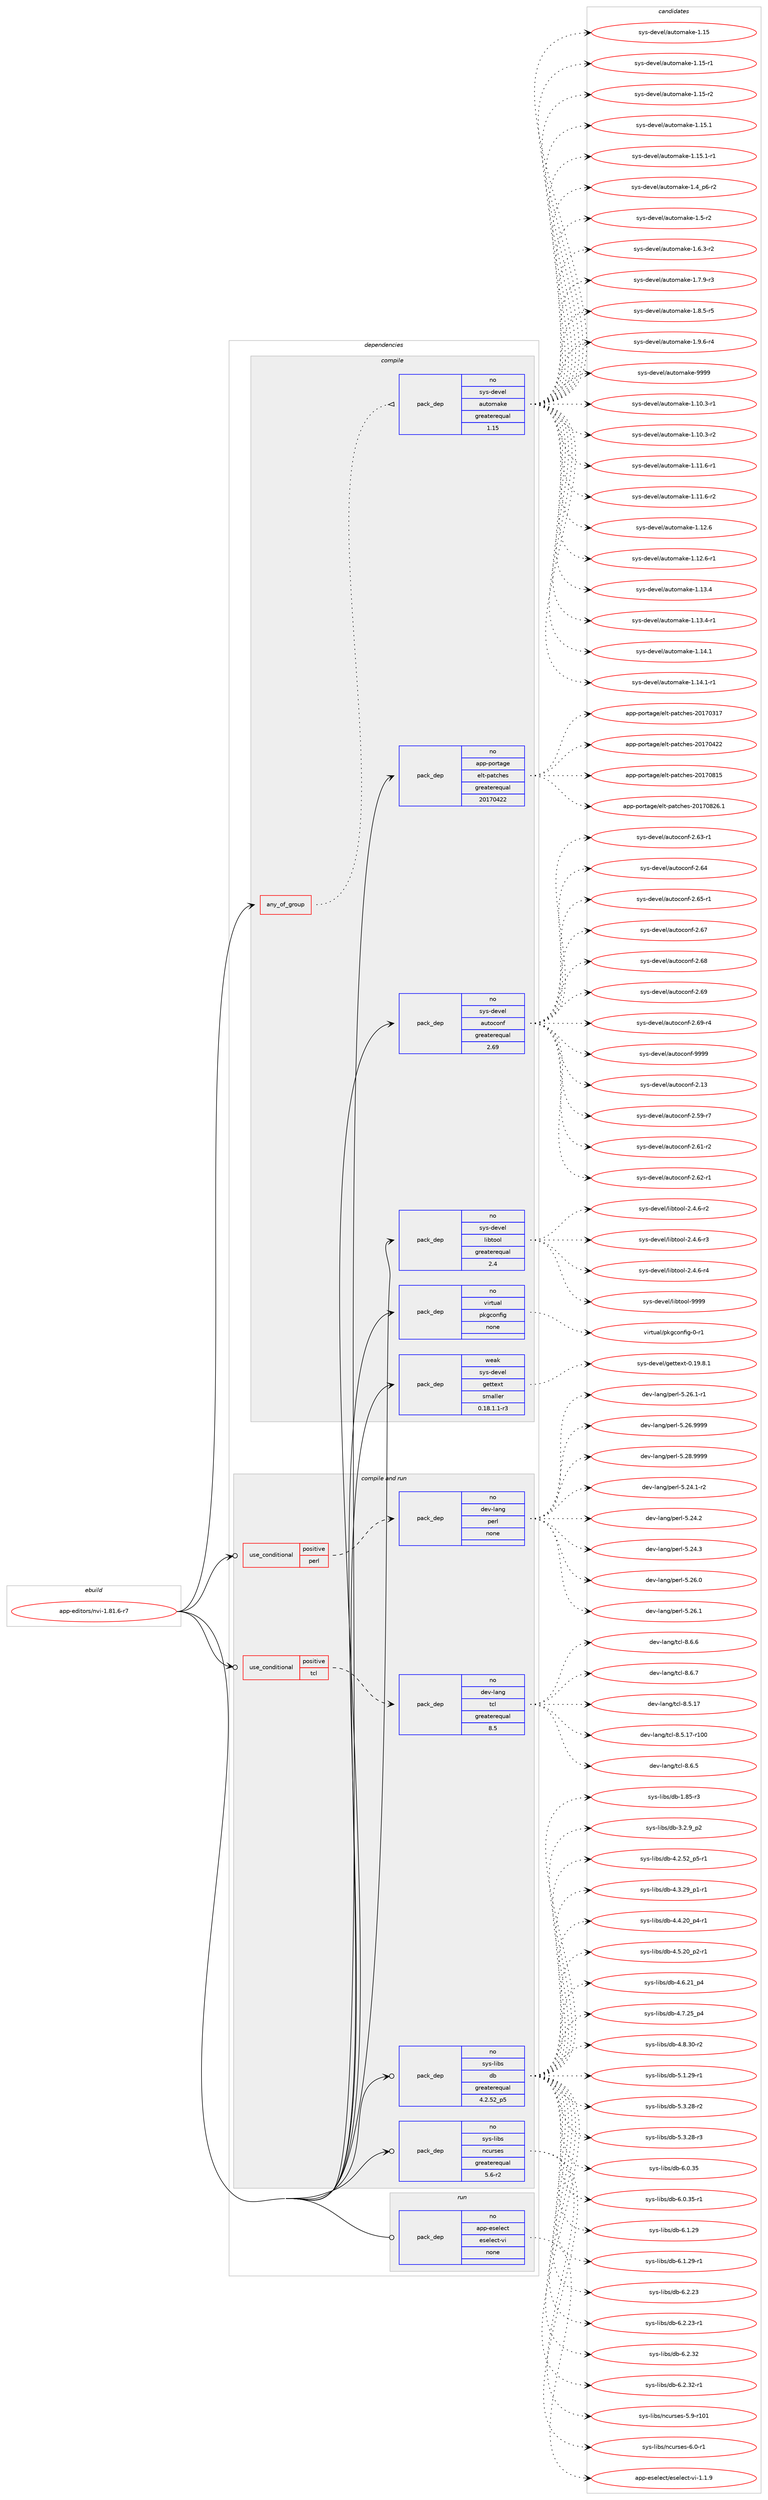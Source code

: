 digraph prolog {

# *************
# Graph options
# *************

newrank=true;
concentrate=true;
compound=true;
graph [rankdir=LR,fontname=Helvetica,fontsize=10,ranksep=1.5];#, ranksep=2.5, nodesep=0.2];
edge  [arrowhead=vee];
node  [fontname=Helvetica,fontsize=10];

# **********
# The ebuild
# **********

subgraph cluster_leftcol {
color=gray;
rank=same;
label=<<i>ebuild</i>>;
id [label="app-editors/nvi-1.81.6-r7", color=red, width=4, href="../app-editors/nvi-1.81.6-r7.svg"];
}

# ****************
# The dependencies
# ****************

subgraph cluster_midcol {
color=gray;
label=<<i>dependencies</i>>;
subgraph cluster_compile {
fillcolor="#eeeeee";
style=filled;
label=<<i>compile</i>>;
subgraph any377 {
dependency18299 [label=<<TABLE BORDER="0" CELLBORDER="1" CELLSPACING="0" CELLPADDING="4"><TR><TD CELLPADDING="10">any_of_group</TD></TR></TABLE>>, shape=none, color=red];subgraph pack13335 {
dependency18300 [label=<<TABLE BORDER="0" CELLBORDER="1" CELLSPACING="0" CELLPADDING="4" WIDTH="220"><TR><TD ROWSPAN="6" CELLPADDING="30">pack_dep</TD></TR><TR><TD WIDTH="110">no</TD></TR><TR><TD>sys-devel</TD></TR><TR><TD>automake</TD></TR><TR><TD>greaterequal</TD></TR><TR><TD>1.15</TD></TR></TABLE>>, shape=none, color=blue];
}
dependency18299:e -> dependency18300:w [weight=20,style="dotted",arrowhead="oinv"];
}
id:e -> dependency18299:w [weight=20,style="solid",arrowhead="vee"];
subgraph pack13336 {
dependency18301 [label=<<TABLE BORDER="0" CELLBORDER="1" CELLSPACING="0" CELLPADDING="4" WIDTH="220"><TR><TD ROWSPAN="6" CELLPADDING="30">pack_dep</TD></TR><TR><TD WIDTH="110">no</TD></TR><TR><TD>app-portage</TD></TR><TR><TD>elt-patches</TD></TR><TR><TD>greaterequal</TD></TR><TR><TD>20170422</TD></TR></TABLE>>, shape=none, color=blue];
}
id:e -> dependency18301:w [weight=20,style="solid",arrowhead="vee"];
subgraph pack13337 {
dependency18302 [label=<<TABLE BORDER="0" CELLBORDER="1" CELLSPACING="0" CELLPADDING="4" WIDTH="220"><TR><TD ROWSPAN="6" CELLPADDING="30">pack_dep</TD></TR><TR><TD WIDTH="110">no</TD></TR><TR><TD>sys-devel</TD></TR><TR><TD>autoconf</TD></TR><TR><TD>greaterequal</TD></TR><TR><TD>2.69</TD></TR></TABLE>>, shape=none, color=blue];
}
id:e -> dependency18302:w [weight=20,style="solid",arrowhead="vee"];
subgraph pack13338 {
dependency18303 [label=<<TABLE BORDER="0" CELLBORDER="1" CELLSPACING="0" CELLPADDING="4" WIDTH="220"><TR><TD ROWSPAN="6" CELLPADDING="30">pack_dep</TD></TR><TR><TD WIDTH="110">no</TD></TR><TR><TD>sys-devel</TD></TR><TR><TD>libtool</TD></TR><TR><TD>greaterequal</TD></TR><TR><TD>2.4</TD></TR></TABLE>>, shape=none, color=blue];
}
id:e -> dependency18303:w [weight=20,style="solid",arrowhead="vee"];
subgraph pack13339 {
dependency18304 [label=<<TABLE BORDER="0" CELLBORDER="1" CELLSPACING="0" CELLPADDING="4" WIDTH="220"><TR><TD ROWSPAN="6" CELLPADDING="30">pack_dep</TD></TR><TR><TD WIDTH="110">no</TD></TR><TR><TD>virtual</TD></TR><TR><TD>pkgconfig</TD></TR><TR><TD>none</TD></TR><TR><TD></TD></TR></TABLE>>, shape=none, color=blue];
}
id:e -> dependency18304:w [weight=20,style="solid",arrowhead="vee"];
subgraph pack13340 {
dependency18305 [label=<<TABLE BORDER="0" CELLBORDER="1" CELLSPACING="0" CELLPADDING="4" WIDTH="220"><TR><TD ROWSPAN="6" CELLPADDING="30">pack_dep</TD></TR><TR><TD WIDTH="110">weak</TD></TR><TR><TD>sys-devel</TD></TR><TR><TD>gettext</TD></TR><TR><TD>smaller</TD></TR><TR><TD>0.18.1.1-r3</TD></TR></TABLE>>, shape=none, color=blue];
}
id:e -> dependency18305:w [weight=20,style="solid",arrowhead="vee"];
}
subgraph cluster_compileandrun {
fillcolor="#eeeeee";
style=filled;
label=<<i>compile and run</i>>;
subgraph cond4583 {
dependency18306 [label=<<TABLE BORDER="0" CELLBORDER="1" CELLSPACING="0" CELLPADDING="4"><TR><TD ROWSPAN="3" CELLPADDING="10">use_conditional</TD></TR><TR><TD>positive</TD></TR><TR><TD>perl</TD></TR></TABLE>>, shape=none, color=red];
subgraph pack13341 {
dependency18307 [label=<<TABLE BORDER="0" CELLBORDER="1" CELLSPACING="0" CELLPADDING="4" WIDTH="220"><TR><TD ROWSPAN="6" CELLPADDING="30">pack_dep</TD></TR><TR><TD WIDTH="110">no</TD></TR><TR><TD>dev-lang</TD></TR><TR><TD>perl</TD></TR><TR><TD>none</TD></TR><TR><TD></TD></TR></TABLE>>, shape=none, color=blue];
}
dependency18306:e -> dependency18307:w [weight=20,style="dashed",arrowhead="vee"];
}
id:e -> dependency18306:w [weight=20,style="solid",arrowhead="odotvee"];
subgraph cond4584 {
dependency18308 [label=<<TABLE BORDER="0" CELLBORDER="1" CELLSPACING="0" CELLPADDING="4"><TR><TD ROWSPAN="3" CELLPADDING="10">use_conditional</TD></TR><TR><TD>positive</TD></TR><TR><TD>tcl</TD></TR></TABLE>>, shape=none, color=red];
subgraph pack13342 {
dependency18309 [label=<<TABLE BORDER="0" CELLBORDER="1" CELLSPACING="0" CELLPADDING="4" WIDTH="220"><TR><TD ROWSPAN="6" CELLPADDING="30">pack_dep</TD></TR><TR><TD WIDTH="110">no</TD></TR><TR><TD>dev-lang</TD></TR><TR><TD>tcl</TD></TR><TR><TD>greaterequal</TD></TR><TR><TD>8.5</TD></TR></TABLE>>, shape=none, color=blue];
}
dependency18308:e -> dependency18309:w [weight=20,style="dashed",arrowhead="vee"];
}
id:e -> dependency18308:w [weight=20,style="solid",arrowhead="odotvee"];
subgraph pack13343 {
dependency18310 [label=<<TABLE BORDER="0" CELLBORDER="1" CELLSPACING="0" CELLPADDING="4" WIDTH="220"><TR><TD ROWSPAN="6" CELLPADDING="30">pack_dep</TD></TR><TR><TD WIDTH="110">no</TD></TR><TR><TD>sys-libs</TD></TR><TR><TD>db</TD></TR><TR><TD>greaterequal</TD></TR><TR><TD>4.2.52_p5</TD></TR></TABLE>>, shape=none, color=blue];
}
id:e -> dependency18310:w [weight=20,style="solid",arrowhead="odotvee"];
subgraph pack13344 {
dependency18311 [label=<<TABLE BORDER="0" CELLBORDER="1" CELLSPACING="0" CELLPADDING="4" WIDTH="220"><TR><TD ROWSPAN="6" CELLPADDING="30">pack_dep</TD></TR><TR><TD WIDTH="110">no</TD></TR><TR><TD>sys-libs</TD></TR><TR><TD>ncurses</TD></TR><TR><TD>greaterequal</TD></TR><TR><TD>5.6-r2</TD></TR></TABLE>>, shape=none, color=blue];
}
id:e -> dependency18311:w [weight=20,style="solid",arrowhead="odotvee"];
}
subgraph cluster_run {
fillcolor="#eeeeee";
style=filled;
label=<<i>run</i>>;
subgraph pack13345 {
dependency18312 [label=<<TABLE BORDER="0" CELLBORDER="1" CELLSPACING="0" CELLPADDING="4" WIDTH="220"><TR><TD ROWSPAN="6" CELLPADDING="30">pack_dep</TD></TR><TR><TD WIDTH="110">no</TD></TR><TR><TD>app-eselect</TD></TR><TR><TD>eselect-vi</TD></TR><TR><TD>none</TD></TR><TR><TD></TD></TR></TABLE>>, shape=none, color=blue];
}
id:e -> dependency18312:w [weight=20,style="solid",arrowhead="odot"];
}
}

# **************
# The candidates
# **************

subgraph cluster_choices {
rank=same;
color=gray;
label=<<i>candidates</i>>;

subgraph choice13335 {
color=black;
nodesep=1;
choice11512111545100101118101108479711711611110997107101454946494846514511449 [label="sys-devel/automake-1.10.3-r1", color=red, width=4,href="../sys-devel/automake-1.10.3-r1.svg"];
choice11512111545100101118101108479711711611110997107101454946494846514511450 [label="sys-devel/automake-1.10.3-r2", color=red, width=4,href="../sys-devel/automake-1.10.3-r2.svg"];
choice11512111545100101118101108479711711611110997107101454946494946544511449 [label="sys-devel/automake-1.11.6-r1", color=red, width=4,href="../sys-devel/automake-1.11.6-r1.svg"];
choice11512111545100101118101108479711711611110997107101454946494946544511450 [label="sys-devel/automake-1.11.6-r2", color=red, width=4,href="../sys-devel/automake-1.11.6-r2.svg"];
choice1151211154510010111810110847971171161111099710710145494649504654 [label="sys-devel/automake-1.12.6", color=red, width=4,href="../sys-devel/automake-1.12.6.svg"];
choice11512111545100101118101108479711711611110997107101454946495046544511449 [label="sys-devel/automake-1.12.6-r1", color=red, width=4,href="../sys-devel/automake-1.12.6-r1.svg"];
choice1151211154510010111810110847971171161111099710710145494649514652 [label="sys-devel/automake-1.13.4", color=red, width=4,href="../sys-devel/automake-1.13.4.svg"];
choice11512111545100101118101108479711711611110997107101454946495146524511449 [label="sys-devel/automake-1.13.4-r1", color=red, width=4,href="../sys-devel/automake-1.13.4-r1.svg"];
choice1151211154510010111810110847971171161111099710710145494649524649 [label="sys-devel/automake-1.14.1", color=red, width=4,href="../sys-devel/automake-1.14.1.svg"];
choice11512111545100101118101108479711711611110997107101454946495246494511449 [label="sys-devel/automake-1.14.1-r1", color=red, width=4,href="../sys-devel/automake-1.14.1-r1.svg"];
choice115121115451001011181011084797117116111109971071014549464953 [label="sys-devel/automake-1.15", color=red, width=4,href="../sys-devel/automake-1.15.svg"];
choice1151211154510010111810110847971171161111099710710145494649534511449 [label="sys-devel/automake-1.15-r1", color=red, width=4,href="../sys-devel/automake-1.15-r1.svg"];
choice1151211154510010111810110847971171161111099710710145494649534511450 [label="sys-devel/automake-1.15-r2", color=red, width=4,href="../sys-devel/automake-1.15-r2.svg"];
choice1151211154510010111810110847971171161111099710710145494649534649 [label="sys-devel/automake-1.15.1", color=red, width=4,href="../sys-devel/automake-1.15.1.svg"];
choice11512111545100101118101108479711711611110997107101454946495346494511449 [label="sys-devel/automake-1.15.1-r1", color=red, width=4,href="../sys-devel/automake-1.15.1-r1.svg"];
choice115121115451001011181011084797117116111109971071014549465295112544511450 [label="sys-devel/automake-1.4_p6-r2", color=red, width=4,href="../sys-devel/automake-1.4_p6-r2.svg"];
choice11512111545100101118101108479711711611110997107101454946534511450 [label="sys-devel/automake-1.5-r2", color=red, width=4,href="../sys-devel/automake-1.5-r2.svg"];
choice115121115451001011181011084797117116111109971071014549465446514511450 [label="sys-devel/automake-1.6.3-r2", color=red, width=4,href="../sys-devel/automake-1.6.3-r2.svg"];
choice115121115451001011181011084797117116111109971071014549465546574511451 [label="sys-devel/automake-1.7.9-r3", color=red, width=4,href="../sys-devel/automake-1.7.9-r3.svg"];
choice115121115451001011181011084797117116111109971071014549465646534511453 [label="sys-devel/automake-1.8.5-r5", color=red, width=4,href="../sys-devel/automake-1.8.5-r5.svg"];
choice115121115451001011181011084797117116111109971071014549465746544511452 [label="sys-devel/automake-1.9.6-r4", color=red, width=4,href="../sys-devel/automake-1.9.6-r4.svg"];
choice115121115451001011181011084797117116111109971071014557575757 [label="sys-devel/automake-9999", color=red, width=4,href="../sys-devel/automake-9999.svg"];
dependency18300:e -> choice11512111545100101118101108479711711611110997107101454946494846514511449:w [style=dotted,weight="100"];
dependency18300:e -> choice11512111545100101118101108479711711611110997107101454946494846514511450:w [style=dotted,weight="100"];
dependency18300:e -> choice11512111545100101118101108479711711611110997107101454946494946544511449:w [style=dotted,weight="100"];
dependency18300:e -> choice11512111545100101118101108479711711611110997107101454946494946544511450:w [style=dotted,weight="100"];
dependency18300:e -> choice1151211154510010111810110847971171161111099710710145494649504654:w [style=dotted,weight="100"];
dependency18300:e -> choice11512111545100101118101108479711711611110997107101454946495046544511449:w [style=dotted,weight="100"];
dependency18300:e -> choice1151211154510010111810110847971171161111099710710145494649514652:w [style=dotted,weight="100"];
dependency18300:e -> choice11512111545100101118101108479711711611110997107101454946495146524511449:w [style=dotted,weight="100"];
dependency18300:e -> choice1151211154510010111810110847971171161111099710710145494649524649:w [style=dotted,weight="100"];
dependency18300:e -> choice11512111545100101118101108479711711611110997107101454946495246494511449:w [style=dotted,weight="100"];
dependency18300:e -> choice115121115451001011181011084797117116111109971071014549464953:w [style=dotted,weight="100"];
dependency18300:e -> choice1151211154510010111810110847971171161111099710710145494649534511449:w [style=dotted,weight="100"];
dependency18300:e -> choice1151211154510010111810110847971171161111099710710145494649534511450:w [style=dotted,weight="100"];
dependency18300:e -> choice1151211154510010111810110847971171161111099710710145494649534649:w [style=dotted,weight="100"];
dependency18300:e -> choice11512111545100101118101108479711711611110997107101454946495346494511449:w [style=dotted,weight="100"];
dependency18300:e -> choice115121115451001011181011084797117116111109971071014549465295112544511450:w [style=dotted,weight="100"];
dependency18300:e -> choice11512111545100101118101108479711711611110997107101454946534511450:w [style=dotted,weight="100"];
dependency18300:e -> choice115121115451001011181011084797117116111109971071014549465446514511450:w [style=dotted,weight="100"];
dependency18300:e -> choice115121115451001011181011084797117116111109971071014549465546574511451:w [style=dotted,weight="100"];
dependency18300:e -> choice115121115451001011181011084797117116111109971071014549465646534511453:w [style=dotted,weight="100"];
dependency18300:e -> choice115121115451001011181011084797117116111109971071014549465746544511452:w [style=dotted,weight="100"];
dependency18300:e -> choice115121115451001011181011084797117116111109971071014557575757:w [style=dotted,weight="100"];
}
subgraph choice13336 {
color=black;
nodesep=1;
choice97112112451121111141169710310147101108116451129711699104101115455048495548514955 [label="app-portage/elt-patches-20170317", color=red, width=4,href="../app-portage/elt-patches-20170317.svg"];
choice97112112451121111141169710310147101108116451129711699104101115455048495548525050 [label="app-portage/elt-patches-20170422", color=red, width=4,href="../app-portage/elt-patches-20170422.svg"];
choice97112112451121111141169710310147101108116451129711699104101115455048495548564953 [label="app-portage/elt-patches-20170815", color=red, width=4,href="../app-portage/elt-patches-20170815.svg"];
choice971121124511211111411697103101471011081164511297116991041011154550484955485650544649 [label="app-portage/elt-patches-20170826.1", color=red, width=4,href="../app-portage/elt-patches-20170826.1.svg"];
dependency18301:e -> choice97112112451121111141169710310147101108116451129711699104101115455048495548514955:w [style=dotted,weight="100"];
dependency18301:e -> choice97112112451121111141169710310147101108116451129711699104101115455048495548525050:w [style=dotted,weight="100"];
dependency18301:e -> choice97112112451121111141169710310147101108116451129711699104101115455048495548564953:w [style=dotted,weight="100"];
dependency18301:e -> choice971121124511211111411697103101471011081164511297116991041011154550484955485650544649:w [style=dotted,weight="100"];
}
subgraph choice13337 {
color=black;
nodesep=1;
choice115121115451001011181011084797117116111991111101024550464951 [label="sys-devel/autoconf-2.13", color=red, width=4,href="../sys-devel/autoconf-2.13.svg"];
choice1151211154510010111810110847971171161119911111010245504653574511455 [label="sys-devel/autoconf-2.59-r7", color=red, width=4,href="../sys-devel/autoconf-2.59-r7.svg"];
choice1151211154510010111810110847971171161119911111010245504654494511450 [label="sys-devel/autoconf-2.61-r2", color=red, width=4,href="../sys-devel/autoconf-2.61-r2.svg"];
choice1151211154510010111810110847971171161119911111010245504654504511449 [label="sys-devel/autoconf-2.62-r1", color=red, width=4,href="../sys-devel/autoconf-2.62-r1.svg"];
choice1151211154510010111810110847971171161119911111010245504654514511449 [label="sys-devel/autoconf-2.63-r1", color=red, width=4,href="../sys-devel/autoconf-2.63-r1.svg"];
choice115121115451001011181011084797117116111991111101024550465452 [label="sys-devel/autoconf-2.64", color=red, width=4,href="../sys-devel/autoconf-2.64.svg"];
choice1151211154510010111810110847971171161119911111010245504654534511449 [label="sys-devel/autoconf-2.65-r1", color=red, width=4,href="../sys-devel/autoconf-2.65-r1.svg"];
choice115121115451001011181011084797117116111991111101024550465455 [label="sys-devel/autoconf-2.67", color=red, width=4,href="../sys-devel/autoconf-2.67.svg"];
choice115121115451001011181011084797117116111991111101024550465456 [label="sys-devel/autoconf-2.68", color=red, width=4,href="../sys-devel/autoconf-2.68.svg"];
choice115121115451001011181011084797117116111991111101024550465457 [label="sys-devel/autoconf-2.69", color=red, width=4,href="../sys-devel/autoconf-2.69.svg"];
choice1151211154510010111810110847971171161119911111010245504654574511452 [label="sys-devel/autoconf-2.69-r4", color=red, width=4,href="../sys-devel/autoconf-2.69-r4.svg"];
choice115121115451001011181011084797117116111991111101024557575757 [label="sys-devel/autoconf-9999", color=red, width=4,href="../sys-devel/autoconf-9999.svg"];
dependency18302:e -> choice115121115451001011181011084797117116111991111101024550464951:w [style=dotted,weight="100"];
dependency18302:e -> choice1151211154510010111810110847971171161119911111010245504653574511455:w [style=dotted,weight="100"];
dependency18302:e -> choice1151211154510010111810110847971171161119911111010245504654494511450:w [style=dotted,weight="100"];
dependency18302:e -> choice1151211154510010111810110847971171161119911111010245504654504511449:w [style=dotted,weight="100"];
dependency18302:e -> choice1151211154510010111810110847971171161119911111010245504654514511449:w [style=dotted,weight="100"];
dependency18302:e -> choice115121115451001011181011084797117116111991111101024550465452:w [style=dotted,weight="100"];
dependency18302:e -> choice1151211154510010111810110847971171161119911111010245504654534511449:w [style=dotted,weight="100"];
dependency18302:e -> choice115121115451001011181011084797117116111991111101024550465455:w [style=dotted,weight="100"];
dependency18302:e -> choice115121115451001011181011084797117116111991111101024550465456:w [style=dotted,weight="100"];
dependency18302:e -> choice115121115451001011181011084797117116111991111101024550465457:w [style=dotted,weight="100"];
dependency18302:e -> choice1151211154510010111810110847971171161119911111010245504654574511452:w [style=dotted,weight="100"];
dependency18302:e -> choice115121115451001011181011084797117116111991111101024557575757:w [style=dotted,weight="100"];
}
subgraph choice13338 {
color=black;
nodesep=1;
choice1151211154510010111810110847108105981161111111084550465246544511450 [label="sys-devel/libtool-2.4.6-r2", color=red, width=4,href="../sys-devel/libtool-2.4.6-r2.svg"];
choice1151211154510010111810110847108105981161111111084550465246544511451 [label="sys-devel/libtool-2.4.6-r3", color=red, width=4,href="../sys-devel/libtool-2.4.6-r3.svg"];
choice1151211154510010111810110847108105981161111111084550465246544511452 [label="sys-devel/libtool-2.4.6-r4", color=red, width=4,href="../sys-devel/libtool-2.4.6-r4.svg"];
choice1151211154510010111810110847108105981161111111084557575757 [label="sys-devel/libtool-9999", color=red, width=4,href="../sys-devel/libtool-9999.svg"];
dependency18303:e -> choice1151211154510010111810110847108105981161111111084550465246544511450:w [style=dotted,weight="100"];
dependency18303:e -> choice1151211154510010111810110847108105981161111111084550465246544511451:w [style=dotted,weight="100"];
dependency18303:e -> choice1151211154510010111810110847108105981161111111084550465246544511452:w [style=dotted,weight="100"];
dependency18303:e -> choice1151211154510010111810110847108105981161111111084557575757:w [style=dotted,weight="100"];
}
subgraph choice13339 {
color=black;
nodesep=1;
choice11810511411611797108471121071039911111010210510345484511449 [label="virtual/pkgconfig-0-r1", color=red, width=4,href="../virtual/pkgconfig-0-r1.svg"];
dependency18304:e -> choice11810511411611797108471121071039911111010210510345484511449:w [style=dotted,weight="100"];
}
subgraph choice13340 {
color=black;
nodesep=1;
choice1151211154510010111810110847103101116116101120116454846495746564649 [label="sys-devel/gettext-0.19.8.1", color=red, width=4,href="../sys-devel/gettext-0.19.8.1.svg"];
dependency18305:e -> choice1151211154510010111810110847103101116116101120116454846495746564649:w [style=dotted,weight="100"];
}
subgraph choice13341 {
color=black;
nodesep=1;
choice100101118451089711010347112101114108455346505246494511450 [label="dev-lang/perl-5.24.1-r2", color=red, width=4,href="../dev-lang/perl-5.24.1-r2.svg"];
choice10010111845108971101034711210111410845534650524650 [label="dev-lang/perl-5.24.2", color=red, width=4,href="../dev-lang/perl-5.24.2.svg"];
choice10010111845108971101034711210111410845534650524651 [label="dev-lang/perl-5.24.3", color=red, width=4,href="../dev-lang/perl-5.24.3.svg"];
choice10010111845108971101034711210111410845534650544648 [label="dev-lang/perl-5.26.0", color=red, width=4,href="../dev-lang/perl-5.26.0.svg"];
choice10010111845108971101034711210111410845534650544649 [label="dev-lang/perl-5.26.1", color=red, width=4,href="../dev-lang/perl-5.26.1.svg"];
choice100101118451089711010347112101114108455346505446494511449 [label="dev-lang/perl-5.26.1-r1", color=red, width=4,href="../dev-lang/perl-5.26.1-r1.svg"];
choice10010111845108971101034711210111410845534650544657575757 [label="dev-lang/perl-5.26.9999", color=red, width=4,href="../dev-lang/perl-5.26.9999.svg"];
choice10010111845108971101034711210111410845534650564657575757 [label="dev-lang/perl-5.28.9999", color=red, width=4,href="../dev-lang/perl-5.28.9999.svg"];
dependency18307:e -> choice100101118451089711010347112101114108455346505246494511450:w [style=dotted,weight="100"];
dependency18307:e -> choice10010111845108971101034711210111410845534650524650:w [style=dotted,weight="100"];
dependency18307:e -> choice10010111845108971101034711210111410845534650524651:w [style=dotted,weight="100"];
dependency18307:e -> choice10010111845108971101034711210111410845534650544648:w [style=dotted,weight="100"];
dependency18307:e -> choice10010111845108971101034711210111410845534650544649:w [style=dotted,weight="100"];
dependency18307:e -> choice100101118451089711010347112101114108455346505446494511449:w [style=dotted,weight="100"];
dependency18307:e -> choice10010111845108971101034711210111410845534650544657575757:w [style=dotted,weight="100"];
dependency18307:e -> choice10010111845108971101034711210111410845534650564657575757:w [style=dotted,weight="100"];
}
subgraph choice13342 {
color=black;
nodesep=1;
choice1001011184510897110103471169910845564653464955 [label="dev-lang/tcl-8.5.17", color=red, width=4,href="../dev-lang/tcl-8.5.17.svg"];
choice100101118451089711010347116991084556465346495545114494848 [label="dev-lang/tcl-8.5.17-r100", color=red, width=4,href="../dev-lang/tcl-8.5.17-r100.svg"];
choice10010111845108971101034711699108455646544653 [label="dev-lang/tcl-8.6.5", color=red, width=4,href="../dev-lang/tcl-8.6.5.svg"];
choice10010111845108971101034711699108455646544654 [label="dev-lang/tcl-8.6.6", color=red, width=4,href="../dev-lang/tcl-8.6.6.svg"];
choice10010111845108971101034711699108455646544655 [label="dev-lang/tcl-8.6.7", color=red, width=4,href="../dev-lang/tcl-8.6.7.svg"];
dependency18309:e -> choice1001011184510897110103471169910845564653464955:w [style=dotted,weight="100"];
dependency18309:e -> choice100101118451089711010347116991084556465346495545114494848:w [style=dotted,weight="100"];
dependency18309:e -> choice10010111845108971101034711699108455646544653:w [style=dotted,weight="100"];
dependency18309:e -> choice10010111845108971101034711699108455646544654:w [style=dotted,weight="100"];
dependency18309:e -> choice10010111845108971101034711699108455646544655:w [style=dotted,weight="100"];
}
subgraph choice13343 {
color=black;
nodesep=1;
choice1151211154510810598115471009845494656534511451 [label="sys-libs/db-1.85-r3", color=red, width=4,href="../sys-libs/db-1.85-r3.svg"];
choice115121115451081059811547100984551465046579511250 [label="sys-libs/db-3.2.9_p2", color=red, width=4,href="../sys-libs/db-3.2.9_p2.svg"];
choice115121115451081059811547100984552465046535095112534511449 [label="sys-libs/db-4.2.52_p5-r1", color=red, width=4,href="../sys-libs/db-4.2.52_p5-r1.svg"];
choice115121115451081059811547100984552465146505795112494511449 [label="sys-libs/db-4.3.29_p1-r1", color=red, width=4,href="../sys-libs/db-4.3.29_p1-r1.svg"];
choice115121115451081059811547100984552465246504895112524511449 [label="sys-libs/db-4.4.20_p4-r1", color=red, width=4,href="../sys-libs/db-4.4.20_p4-r1.svg"];
choice115121115451081059811547100984552465346504895112504511449 [label="sys-libs/db-4.5.20_p2-r1", color=red, width=4,href="../sys-libs/db-4.5.20_p2-r1.svg"];
choice11512111545108105981154710098455246544650499511252 [label="sys-libs/db-4.6.21_p4", color=red, width=4,href="../sys-libs/db-4.6.21_p4.svg"];
choice11512111545108105981154710098455246554650539511252 [label="sys-libs/db-4.7.25_p4", color=red, width=4,href="../sys-libs/db-4.7.25_p4.svg"];
choice11512111545108105981154710098455246564651484511450 [label="sys-libs/db-4.8.30-r2", color=red, width=4,href="../sys-libs/db-4.8.30-r2.svg"];
choice11512111545108105981154710098455346494650574511449 [label="sys-libs/db-5.1.29-r1", color=red, width=4,href="../sys-libs/db-5.1.29-r1.svg"];
choice11512111545108105981154710098455346514650564511450 [label="sys-libs/db-5.3.28-r2", color=red, width=4,href="../sys-libs/db-5.3.28-r2.svg"];
choice11512111545108105981154710098455346514650564511451 [label="sys-libs/db-5.3.28-r3", color=red, width=4,href="../sys-libs/db-5.3.28-r3.svg"];
choice1151211154510810598115471009845544648465153 [label="sys-libs/db-6.0.35", color=red, width=4,href="../sys-libs/db-6.0.35.svg"];
choice11512111545108105981154710098455446484651534511449 [label="sys-libs/db-6.0.35-r1", color=red, width=4,href="../sys-libs/db-6.0.35-r1.svg"];
choice1151211154510810598115471009845544649465057 [label="sys-libs/db-6.1.29", color=red, width=4,href="../sys-libs/db-6.1.29.svg"];
choice11512111545108105981154710098455446494650574511449 [label="sys-libs/db-6.1.29-r1", color=red, width=4,href="../sys-libs/db-6.1.29-r1.svg"];
choice1151211154510810598115471009845544650465051 [label="sys-libs/db-6.2.23", color=red, width=4,href="../sys-libs/db-6.2.23.svg"];
choice11512111545108105981154710098455446504650514511449 [label="sys-libs/db-6.2.23-r1", color=red, width=4,href="../sys-libs/db-6.2.23-r1.svg"];
choice1151211154510810598115471009845544650465150 [label="sys-libs/db-6.2.32", color=red, width=4,href="../sys-libs/db-6.2.32.svg"];
choice11512111545108105981154710098455446504651504511449 [label="sys-libs/db-6.2.32-r1", color=red, width=4,href="../sys-libs/db-6.2.32-r1.svg"];
dependency18310:e -> choice1151211154510810598115471009845494656534511451:w [style=dotted,weight="100"];
dependency18310:e -> choice115121115451081059811547100984551465046579511250:w [style=dotted,weight="100"];
dependency18310:e -> choice115121115451081059811547100984552465046535095112534511449:w [style=dotted,weight="100"];
dependency18310:e -> choice115121115451081059811547100984552465146505795112494511449:w [style=dotted,weight="100"];
dependency18310:e -> choice115121115451081059811547100984552465246504895112524511449:w [style=dotted,weight="100"];
dependency18310:e -> choice115121115451081059811547100984552465346504895112504511449:w [style=dotted,weight="100"];
dependency18310:e -> choice11512111545108105981154710098455246544650499511252:w [style=dotted,weight="100"];
dependency18310:e -> choice11512111545108105981154710098455246554650539511252:w [style=dotted,weight="100"];
dependency18310:e -> choice11512111545108105981154710098455246564651484511450:w [style=dotted,weight="100"];
dependency18310:e -> choice11512111545108105981154710098455346494650574511449:w [style=dotted,weight="100"];
dependency18310:e -> choice11512111545108105981154710098455346514650564511450:w [style=dotted,weight="100"];
dependency18310:e -> choice11512111545108105981154710098455346514650564511451:w [style=dotted,weight="100"];
dependency18310:e -> choice1151211154510810598115471009845544648465153:w [style=dotted,weight="100"];
dependency18310:e -> choice11512111545108105981154710098455446484651534511449:w [style=dotted,weight="100"];
dependency18310:e -> choice1151211154510810598115471009845544649465057:w [style=dotted,weight="100"];
dependency18310:e -> choice11512111545108105981154710098455446494650574511449:w [style=dotted,weight="100"];
dependency18310:e -> choice1151211154510810598115471009845544650465051:w [style=dotted,weight="100"];
dependency18310:e -> choice11512111545108105981154710098455446504650514511449:w [style=dotted,weight="100"];
dependency18310:e -> choice1151211154510810598115471009845544650465150:w [style=dotted,weight="100"];
dependency18310:e -> choice11512111545108105981154710098455446504651504511449:w [style=dotted,weight="100"];
}
subgraph choice13344 {
color=black;
nodesep=1;
choice115121115451081059811547110991171141151011154553465745114494849 [label="sys-libs/ncurses-5.9-r101", color=red, width=4,href="../sys-libs/ncurses-5.9-r101.svg"];
choice11512111545108105981154711099117114115101115455446484511449 [label="sys-libs/ncurses-6.0-r1", color=red, width=4,href="../sys-libs/ncurses-6.0-r1.svg"];
dependency18311:e -> choice115121115451081059811547110991171141151011154553465745114494849:w [style=dotted,weight="100"];
dependency18311:e -> choice11512111545108105981154711099117114115101115455446484511449:w [style=dotted,weight="100"];
}
subgraph choice13345 {
color=black;
nodesep=1;
choice971121124510111510110810199116471011151011081019911645118105454946494657 [label="app-eselect/eselect-vi-1.1.9", color=red, width=4,href="../app-eselect/eselect-vi-1.1.9.svg"];
dependency18312:e -> choice971121124510111510110810199116471011151011081019911645118105454946494657:w [style=dotted,weight="100"];
}
}

}
